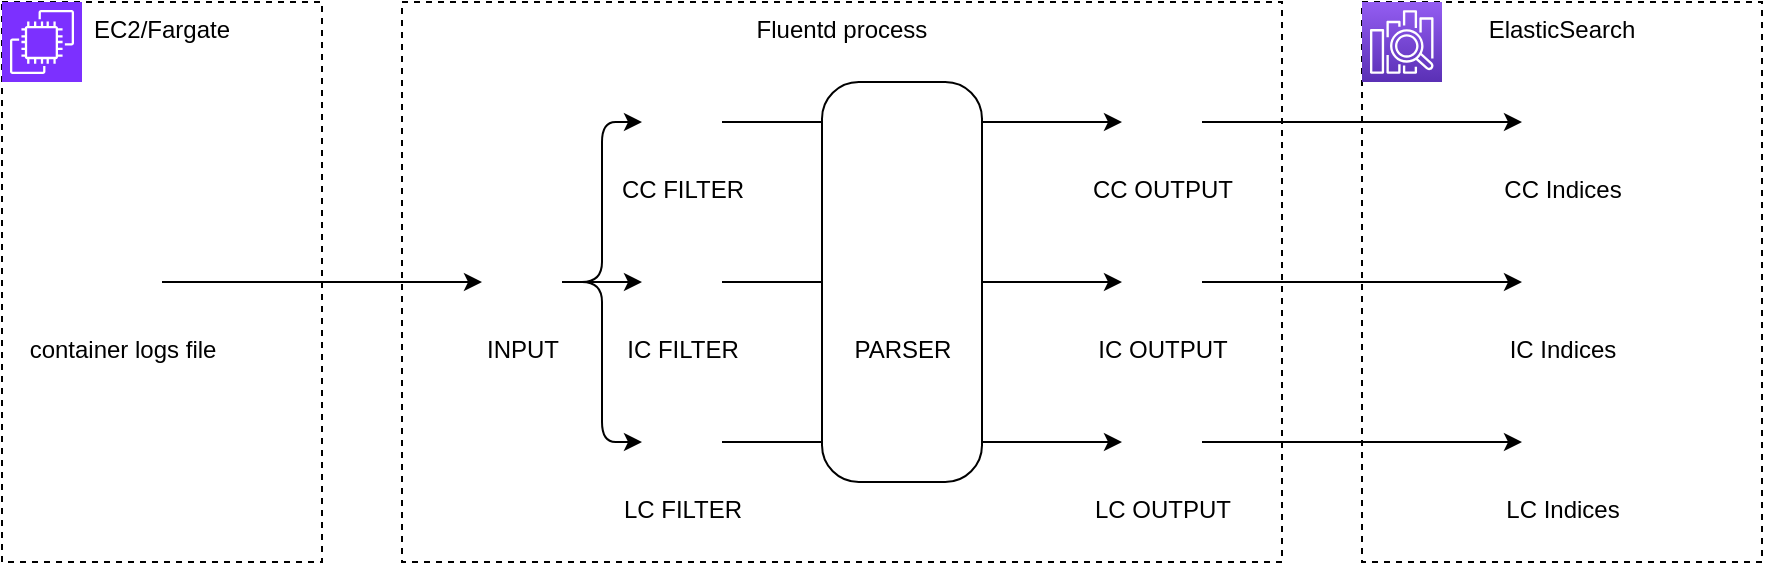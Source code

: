 <mxfile version="14.9.9" type="github">
  <diagram id="aL3fEhTdmqD1aTYq5YK6" name="Page-1">
    <mxGraphModel dx="946" dy="557" grid="1" gridSize="10" guides="1" tooltips="1" connect="1" arrows="1" fold="1" page="1" pageScale="1" pageWidth="827" pageHeight="1169" math="0" shadow="0">
      <root>
        <mxCell id="0" />
        <mxCell id="1" parent="0" />
        <mxCell id="sroblWVx-8And22JmdGD-3" value="Fluentd process" style="dashed=1;verticalAlign=top;fontStyle=0;" vertex="1" parent="1">
          <mxGeometry x="240" y="80" width="440" height="280" as="geometry" />
        </mxCell>
        <mxCell id="sroblWVx-8And22JmdGD-32" value="EC2/Fargate" style="dashed=1;verticalAlign=top;fontStyle=0;" vertex="1" parent="1">
          <mxGeometry x="40" y="80" width="160" height="280" as="geometry" />
        </mxCell>
        <mxCell id="sroblWVx-8And22JmdGD-25" value="ElasticSearch" style="dashed=1;verticalAlign=top;fontStyle=0;" vertex="1" parent="1">
          <mxGeometry x="720" y="80" width="200" height="280" as="geometry" />
        </mxCell>
        <mxCell id="sroblWVx-8And22JmdGD-4" style="edgeStyle=orthogonalEdgeStyle;rounded=0;orthogonalLoop=1;jettySize=auto;html=1;entryX=0;entryY=0.5;entryDx=0;entryDy=0;" edge="1" parent="1" source="sroblWVx-8And22JmdGD-1" target="sroblWVx-8And22JmdGD-2">
          <mxGeometry relative="1" as="geometry" />
        </mxCell>
        <mxCell id="sroblWVx-8And22JmdGD-1" value="container logs file" style="shape=image;html=1;verticalAlign=top;verticalLabelPosition=bottom;labelBackgroundColor=#ffffff;imageAspect=0;aspect=fixed;image=https://cdn0.iconfinder.com/data/icons/simpline-mix/64/simpline_4-128.png" vertex="1" parent="1">
          <mxGeometry x="80" y="200" width="40" height="40" as="geometry" />
        </mxCell>
        <mxCell id="sroblWVx-8And22JmdGD-9" style="edgeStyle=orthogonalEdgeStyle;orthogonalLoop=1;jettySize=auto;html=1;entryX=0;entryY=0.5;entryDx=0;entryDy=0;rounded=1;jumpStyle=none;" edge="1" parent="1" source="sroblWVx-8And22JmdGD-2" target="sroblWVx-8And22JmdGD-5">
          <mxGeometry relative="1" as="geometry" />
        </mxCell>
        <mxCell id="sroblWVx-8And22JmdGD-10" style="edgeStyle=orthogonalEdgeStyle;rounded=1;jumpStyle=none;orthogonalLoop=1;jettySize=auto;html=1;entryX=0;entryY=0.5;entryDx=0;entryDy=0;" edge="1" parent="1" source="sroblWVx-8And22JmdGD-2" target="sroblWVx-8And22JmdGD-7">
          <mxGeometry relative="1" as="geometry" />
        </mxCell>
        <mxCell id="sroblWVx-8And22JmdGD-11" style="edgeStyle=orthogonalEdgeStyle;rounded=1;jumpStyle=none;orthogonalLoop=1;jettySize=auto;html=1;entryX=0;entryY=0.5;entryDx=0;entryDy=0;" edge="1" parent="1" source="sroblWVx-8And22JmdGD-2" target="sroblWVx-8And22JmdGD-8">
          <mxGeometry relative="1" as="geometry" />
        </mxCell>
        <mxCell id="sroblWVx-8And22JmdGD-2" value="INPUT" style="shape=image;html=1;verticalAlign=top;verticalLabelPosition=bottom;labelBackgroundColor=#ffffff;imageAspect=0;aspect=fixed;image=https://cdn1.iconfinder.com/data/icons/text-editing-6/32/Text_Editing_input-128.png" vertex="1" parent="1">
          <mxGeometry x="280" y="200" width="40" height="40" as="geometry" />
        </mxCell>
        <mxCell id="sroblWVx-8And22JmdGD-13" style="edgeStyle=orthogonalEdgeStyle;rounded=1;jumpStyle=none;orthogonalLoop=1;jettySize=auto;html=1;" edge="1" parent="1" source="sroblWVx-8And22JmdGD-5" target="sroblWVx-8And22JmdGD-14">
          <mxGeometry relative="1" as="geometry" />
        </mxCell>
        <mxCell id="sroblWVx-8And22JmdGD-5" value="CC FILTER" style="shape=image;html=1;verticalAlign=top;verticalLabelPosition=bottom;labelBackgroundColor=#ffffff;imageAspect=0;aspect=fixed;image=https://cdn1.iconfinder.com/data/icons/shopping-234/64/shopping_red_outline_filter-128.png" vertex="1" parent="1">
          <mxGeometry x="360" y="120" width="40" height="40" as="geometry" />
        </mxCell>
        <mxCell id="sroblWVx-8And22JmdGD-22" style="edgeStyle=orthogonalEdgeStyle;rounded=1;jumpStyle=none;orthogonalLoop=1;jettySize=auto;html=1;entryX=0;entryY=0.5;entryDx=0;entryDy=0;" edge="1" parent="1" source="sroblWVx-8And22JmdGD-7" target="sroblWVx-8And22JmdGD-18">
          <mxGeometry relative="1" as="geometry">
            <mxPoint x="480" y="220" as="targetPoint" />
          </mxGeometry>
        </mxCell>
        <mxCell id="sroblWVx-8And22JmdGD-7" value="IC FILTER" style="shape=image;html=1;verticalAlign=top;verticalLabelPosition=bottom;labelBackgroundColor=#ffffff;imageAspect=0;aspect=fixed;image=https://cdn1.iconfinder.com/data/icons/shopping-234/64/shopping_red_outline_filter-128.png;imageBackground=#ffffff;" vertex="1" parent="1">
          <mxGeometry x="360" y="200" width="40" height="40" as="geometry" />
        </mxCell>
        <mxCell id="sroblWVx-8And22JmdGD-23" style="edgeStyle=orthogonalEdgeStyle;rounded=1;jumpStyle=none;orthogonalLoop=1;jettySize=auto;html=1;entryX=0;entryY=0.5;entryDx=0;entryDy=0;" edge="1" parent="1" source="sroblWVx-8And22JmdGD-8" target="sroblWVx-8And22JmdGD-21">
          <mxGeometry relative="1" as="geometry">
            <mxPoint x="480" y="300" as="targetPoint" />
          </mxGeometry>
        </mxCell>
        <mxCell id="sroblWVx-8And22JmdGD-8" value="LC FILTER" style="shape=image;html=1;verticalAlign=top;verticalLabelPosition=bottom;labelBackgroundColor=#ffffff;imageAspect=0;aspect=fixed;image=https://cdn1.iconfinder.com/data/icons/shopping-234/64/shopping_red_outline_filter-128.png" vertex="1" parent="1">
          <mxGeometry x="360" y="280" width="40" height="40" as="geometry" />
        </mxCell>
        <mxCell id="sroblWVx-8And22JmdGD-29" style="edgeStyle=orthogonalEdgeStyle;rounded=1;jumpStyle=none;orthogonalLoop=1;jettySize=auto;html=1;" edge="1" parent="1" source="sroblWVx-8And22JmdGD-14" target="sroblWVx-8And22JmdGD-26">
          <mxGeometry relative="1" as="geometry" />
        </mxCell>
        <mxCell id="sroblWVx-8And22JmdGD-14" value="CC OUTPUT" style="shape=image;html=1;verticalAlign=top;verticalLabelPosition=bottom;labelBackgroundColor=#ffffff;imageAspect=0;aspect=fixed;image=https://cdn3.iconfinder.com/data/icons/arrow-and-interface-4/32/output-3-128.png" vertex="1" parent="1">
          <mxGeometry x="600" y="120" width="40" height="40" as="geometry" />
        </mxCell>
        <mxCell id="sroblWVx-8And22JmdGD-30" style="edgeStyle=orthogonalEdgeStyle;rounded=1;jumpStyle=none;orthogonalLoop=1;jettySize=auto;html=1;entryX=0;entryY=0.5;entryDx=0;entryDy=0;" edge="1" parent="1" source="sroblWVx-8And22JmdGD-18" target="sroblWVx-8And22JmdGD-27">
          <mxGeometry relative="1" as="geometry" />
        </mxCell>
        <mxCell id="sroblWVx-8And22JmdGD-18" value="IC OUTPUT" style="shape=image;html=1;verticalAlign=top;verticalLabelPosition=bottom;labelBackgroundColor=#ffffff;imageAspect=0;aspect=fixed;image=https://cdn3.iconfinder.com/data/icons/arrow-and-interface-4/32/output-3-128.png;imageBackground=#ffffff;" vertex="1" parent="1">
          <mxGeometry x="600" y="200" width="40" height="40" as="geometry" />
        </mxCell>
        <mxCell id="sroblWVx-8And22JmdGD-31" style="edgeStyle=orthogonalEdgeStyle;rounded=1;jumpStyle=none;orthogonalLoop=1;jettySize=auto;html=1;entryX=0;entryY=0.5;entryDx=0;entryDy=0;" edge="1" parent="1" source="sroblWVx-8And22JmdGD-21" target="sroblWVx-8And22JmdGD-28">
          <mxGeometry relative="1" as="geometry" />
        </mxCell>
        <mxCell id="sroblWVx-8And22JmdGD-21" value="LC OUTPUT" style="shape=image;html=1;verticalAlign=top;verticalLabelPosition=bottom;labelBackgroundColor=#ffffff;imageAspect=0;aspect=fixed;image=https://cdn3.iconfinder.com/data/icons/arrow-and-interface-4/32/output-3-128.png" vertex="1" parent="1">
          <mxGeometry x="600" y="280" width="40" height="40" as="geometry" />
        </mxCell>
        <mxCell id="sroblWVx-8And22JmdGD-24" value="" style="points=[[0,0,0],[0.25,0,0],[0.5,0,0],[0.75,0,0],[1,0,0],[0,1,0],[0.25,1,0],[0.5,1,0],[0.75,1,0],[1,1,0],[0,0.25,0],[0,0.5,0],[0,0.75,0],[1,0.25,0],[1,0.5,0],[1,0.75,0]];outlineConnect=0;fontColor=#232F3E;gradientColor=#945DF2;gradientDirection=north;fillColor=#5A30B5;strokeColor=#ffffff;dashed=0;verticalLabelPosition=bottom;verticalAlign=top;align=center;html=1;fontSize=12;fontStyle=0;aspect=fixed;shape=mxgraph.aws4.resourceIcon;resIcon=mxgraph.aws4.elasticsearch_service;" vertex="1" parent="1">
          <mxGeometry x="720" y="80" width="40" height="40" as="geometry" />
        </mxCell>
        <mxCell id="sroblWVx-8And22JmdGD-26" value="CC Indices" style="shape=image;html=1;verticalAlign=top;verticalLabelPosition=bottom;labelBackgroundColor=#ffffff;imageAspect=0;aspect=fixed;image=https://cdn1.iconfinder.com/data/icons/app-user-interface-line/64/list_app_user_interface_index-128.png" vertex="1" parent="1">
          <mxGeometry x="800" y="120" width="40" height="40" as="geometry" />
        </mxCell>
        <mxCell id="sroblWVx-8And22JmdGD-27" value="IC Indices" style="shape=image;html=1;verticalAlign=top;verticalLabelPosition=bottom;labelBackgroundColor=#ffffff;imageAspect=0;aspect=fixed;image=https://cdn1.iconfinder.com/data/icons/app-user-interface-line/64/list_app_user_interface_index-128.png;imageBackground=#ffffff;" vertex="1" parent="1">
          <mxGeometry x="800" y="200" width="40" height="40" as="geometry" />
        </mxCell>
        <mxCell id="sroblWVx-8And22JmdGD-28" value="LC Indices" style="shape=image;html=1;verticalAlign=top;verticalLabelPosition=bottom;labelBackgroundColor=#ffffff;imageAspect=0;aspect=fixed;image=https://cdn1.iconfinder.com/data/icons/app-user-interface-line/64/list_app_user_interface_index-128.png" vertex="1" parent="1">
          <mxGeometry x="800" y="280" width="40" height="40" as="geometry" />
        </mxCell>
        <mxCell id="sroblWVx-8And22JmdGD-33" value="" style="points=[[0,0,0],[0.25,0,0],[0.5,0,0],[0.75,0,0],[1,0,0],[0,1,0],[0.25,1,0],[0.5,1,0],[0.75,1,0],[1,1,0],[0,0.25,0],[0,0.5,0],[0,0.75,0],[1,0.25,0],[1,0.5,0],[1,0.75,0]];outlineConnect=0;fontColor=#232F3E;gradientDirection=north;strokeColor=#ffffff;dashed=0;verticalLabelPosition=bottom;verticalAlign=top;align=center;html=1;fontSize=12;fontStyle=0;aspect=fixed;shape=mxgraph.aws4.resourceIcon;resIcon=mxgraph.aws4.ec2;fillColor=#7C30FF;" vertex="1" parent="1">
          <mxGeometry x="40" y="80" width="40" height="40" as="geometry" />
        </mxCell>
        <mxCell id="sroblWVx-8And22JmdGD-34" value="" style="verticalAlign=top;fontStyle=0;rounded=1;arcSize=23;" vertex="1" parent="1">
          <mxGeometry x="450" y="120" width="80" height="200" as="geometry" />
        </mxCell>
        <mxCell id="sroblWVx-8And22JmdGD-12" value="PARSER" style="shape=image;html=1;verticalAlign=top;verticalLabelPosition=bottom;labelBackgroundColor=#ffffff;imageAspect=0;aspect=fixed;image=https://cdn4.iconfinder.com/data/icons/48-bubbles/48/12.File-128.png" vertex="1" parent="1">
          <mxGeometry x="470" y="200" width="40" height="40" as="geometry" />
        </mxCell>
      </root>
    </mxGraphModel>
  </diagram>
</mxfile>
